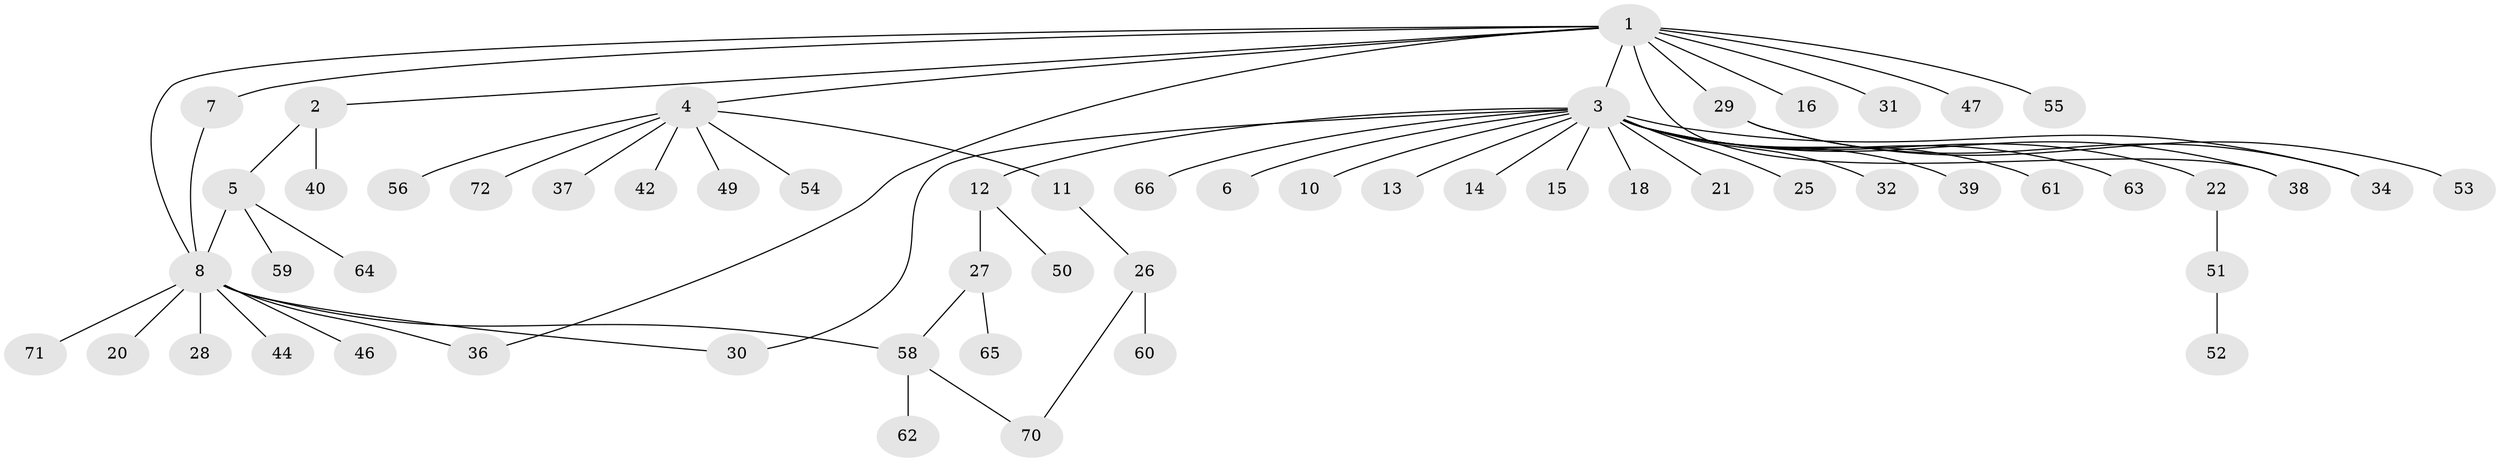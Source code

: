 // original degree distribution, {12: 0.02702702702702703, 4: 0.06756756756756757, 17: 0.013513513513513514, 3: 0.06756756756756757, 1: 0.5945945945945946, 2: 0.20270270270270271, 7: 0.013513513513513514, 5: 0.013513513513513514}
// Generated by graph-tools (version 1.1) at 2025/41/03/06/25 10:41:48]
// undirected, 57 vertices, 64 edges
graph export_dot {
graph [start="1"]
  node [color=gray90,style=filled];
  1 [super="+73"];
  2 [super="+24"];
  3 [super="+9"];
  4 [super="+19"];
  5 [super="+17"];
  6;
  7;
  8 [super="+23"];
  10;
  11;
  12 [super="+48"];
  13;
  14 [super="+35"];
  15;
  16;
  18;
  20;
  21;
  22 [super="+33"];
  25;
  26 [super="+74"];
  27 [super="+57"];
  28;
  29 [super="+67"];
  30 [super="+45"];
  31;
  32;
  34 [super="+41"];
  36;
  37;
  38;
  39 [super="+43"];
  40;
  42;
  44;
  46;
  47;
  49;
  50;
  51;
  52;
  53;
  54;
  55;
  56;
  58 [super="+68"];
  59;
  60;
  61;
  62 [super="+69"];
  63;
  64;
  65;
  66;
  70;
  71;
  72;
  1 -- 2;
  1 -- 3;
  1 -- 4;
  1 -- 7;
  1 -- 16;
  1 -- 29;
  1 -- 31;
  1 -- 36;
  1 -- 38;
  1 -- 47;
  1 -- 55;
  1 -- 8;
  2 -- 5;
  2 -- 40;
  3 -- 6;
  3 -- 12;
  3 -- 13;
  3 -- 14;
  3 -- 15;
  3 -- 21;
  3 -- 22;
  3 -- 25;
  3 -- 30;
  3 -- 38;
  3 -- 39;
  3 -- 61;
  3 -- 63;
  3 -- 66;
  3 -- 32;
  3 -- 18;
  3 -- 10;
  3 -- 34;
  4 -- 11;
  4 -- 49;
  4 -- 56;
  4 -- 37;
  4 -- 54;
  4 -- 72;
  4 -- 42;
  5 -- 59;
  5 -- 64;
  5 -- 8;
  7 -- 8;
  8 -- 20;
  8 -- 28;
  8 -- 30;
  8 -- 36;
  8 -- 44;
  8 -- 46;
  8 -- 58;
  8 -- 71;
  11 -- 26;
  12 -- 27;
  12 -- 50;
  22 -- 51;
  26 -- 60;
  26 -- 70;
  27 -- 65;
  27 -- 58;
  29 -- 34;
  29 -- 53;
  51 -- 52;
  58 -- 62;
  58 -- 70;
}
